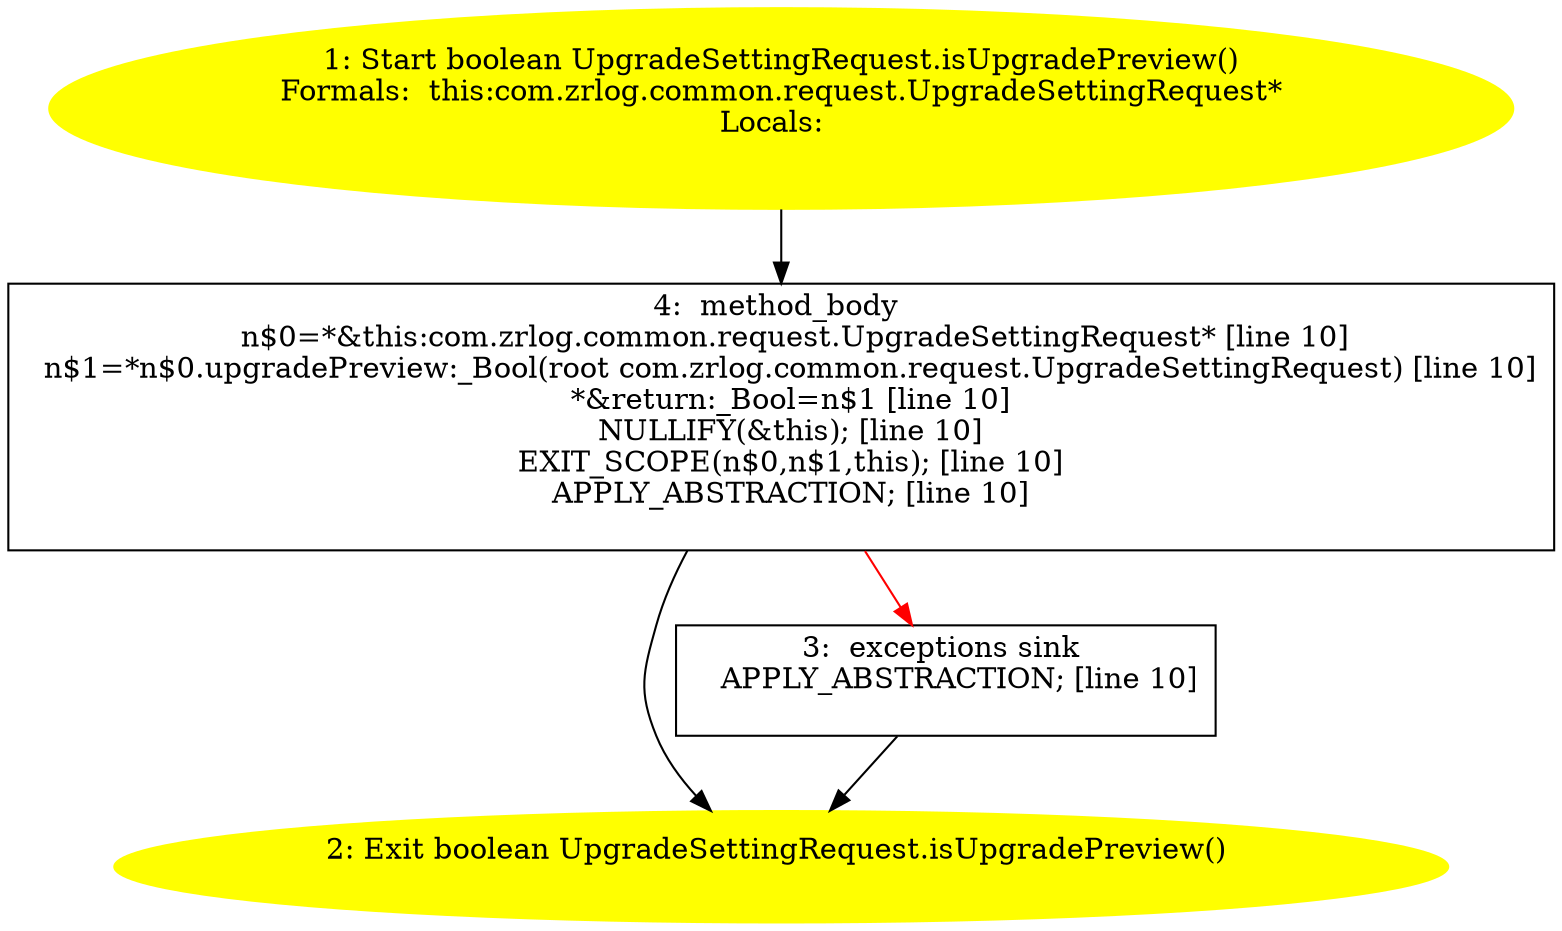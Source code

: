 /* @generated */
digraph cfg {
"com.zrlog.common.request.UpgradeSettingRequest.isUpgradePreview():boolean.3eed29258e666d2f4081fdad453ec474_1" [label="1: Start boolean UpgradeSettingRequest.isUpgradePreview()\nFormals:  this:com.zrlog.common.request.UpgradeSettingRequest*\nLocals:  \n  " color=yellow style=filled]
	

	 "com.zrlog.common.request.UpgradeSettingRequest.isUpgradePreview():boolean.3eed29258e666d2f4081fdad453ec474_1" -> "com.zrlog.common.request.UpgradeSettingRequest.isUpgradePreview():boolean.3eed29258e666d2f4081fdad453ec474_4" ;
"com.zrlog.common.request.UpgradeSettingRequest.isUpgradePreview():boolean.3eed29258e666d2f4081fdad453ec474_2" [label="2: Exit boolean UpgradeSettingRequest.isUpgradePreview() \n  " color=yellow style=filled]
	

"com.zrlog.common.request.UpgradeSettingRequest.isUpgradePreview():boolean.3eed29258e666d2f4081fdad453ec474_3" [label="3:  exceptions sink \n   APPLY_ABSTRACTION; [line 10]\n " shape="box"]
	

	 "com.zrlog.common.request.UpgradeSettingRequest.isUpgradePreview():boolean.3eed29258e666d2f4081fdad453ec474_3" -> "com.zrlog.common.request.UpgradeSettingRequest.isUpgradePreview():boolean.3eed29258e666d2f4081fdad453ec474_2" ;
"com.zrlog.common.request.UpgradeSettingRequest.isUpgradePreview():boolean.3eed29258e666d2f4081fdad453ec474_4" [label="4:  method_body \n   n$0=*&this:com.zrlog.common.request.UpgradeSettingRequest* [line 10]\n  n$1=*n$0.upgradePreview:_Bool(root com.zrlog.common.request.UpgradeSettingRequest) [line 10]\n  *&return:_Bool=n$1 [line 10]\n  NULLIFY(&this); [line 10]\n  EXIT_SCOPE(n$0,n$1,this); [line 10]\n  APPLY_ABSTRACTION; [line 10]\n " shape="box"]
	

	 "com.zrlog.common.request.UpgradeSettingRequest.isUpgradePreview():boolean.3eed29258e666d2f4081fdad453ec474_4" -> "com.zrlog.common.request.UpgradeSettingRequest.isUpgradePreview():boolean.3eed29258e666d2f4081fdad453ec474_2" ;
	 "com.zrlog.common.request.UpgradeSettingRequest.isUpgradePreview():boolean.3eed29258e666d2f4081fdad453ec474_4" -> "com.zrlog.common.request.UpgradeSettingRequest.isUpgradePreview():boolean.3eed29258e666d2f4081fdad453ec474_3" [color="red" ];
}
